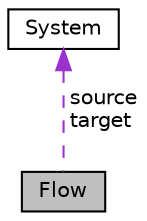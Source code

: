 digraph "Flow"
{
 // LATEX_PDF_SIZE
  edge [fontname="Helvetica",fontsize="10",labelfontname="Helvetica",labelfontsize="10"];
  node [fontname="Helvetica",fontsize="10",shape=record];
  Node1 [label="Flow",height=0.2,width=0.4,color="black", fillcolor="grey75", style="filled", fontcolor="black",tooltip="This is the class Flow."];
  Node2 -> Node1 [dir="back",color="darkorchid3",fontsize="10",style="dashed",label=" source\ntarget" ,fontname="Helvetica"];
  Node2 [label="System",height=0.2,width=0.4,color="black", fillcolor="white", style="filled",URL="$class_system.html",tooltip="This is the class System."];
}
